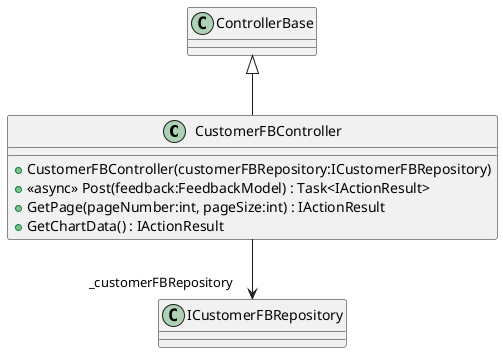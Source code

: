 @startuml
class CustomerFBController {
    + CustomerFBController(customerFBRepository:ICustomerFBRepository)
    + <<async>> Post(feedback:FeedbackModel) : Task<IActionResult>
    + GetPage(pageNumber:int, pageSize:int) : IActionResult
    + GetChartData() : IActionResult
}
ControllerBase <|-- CustomerFBController
CustomerFBController --> "_customerFBRepository" ICustomerFBRepository
@enduml
